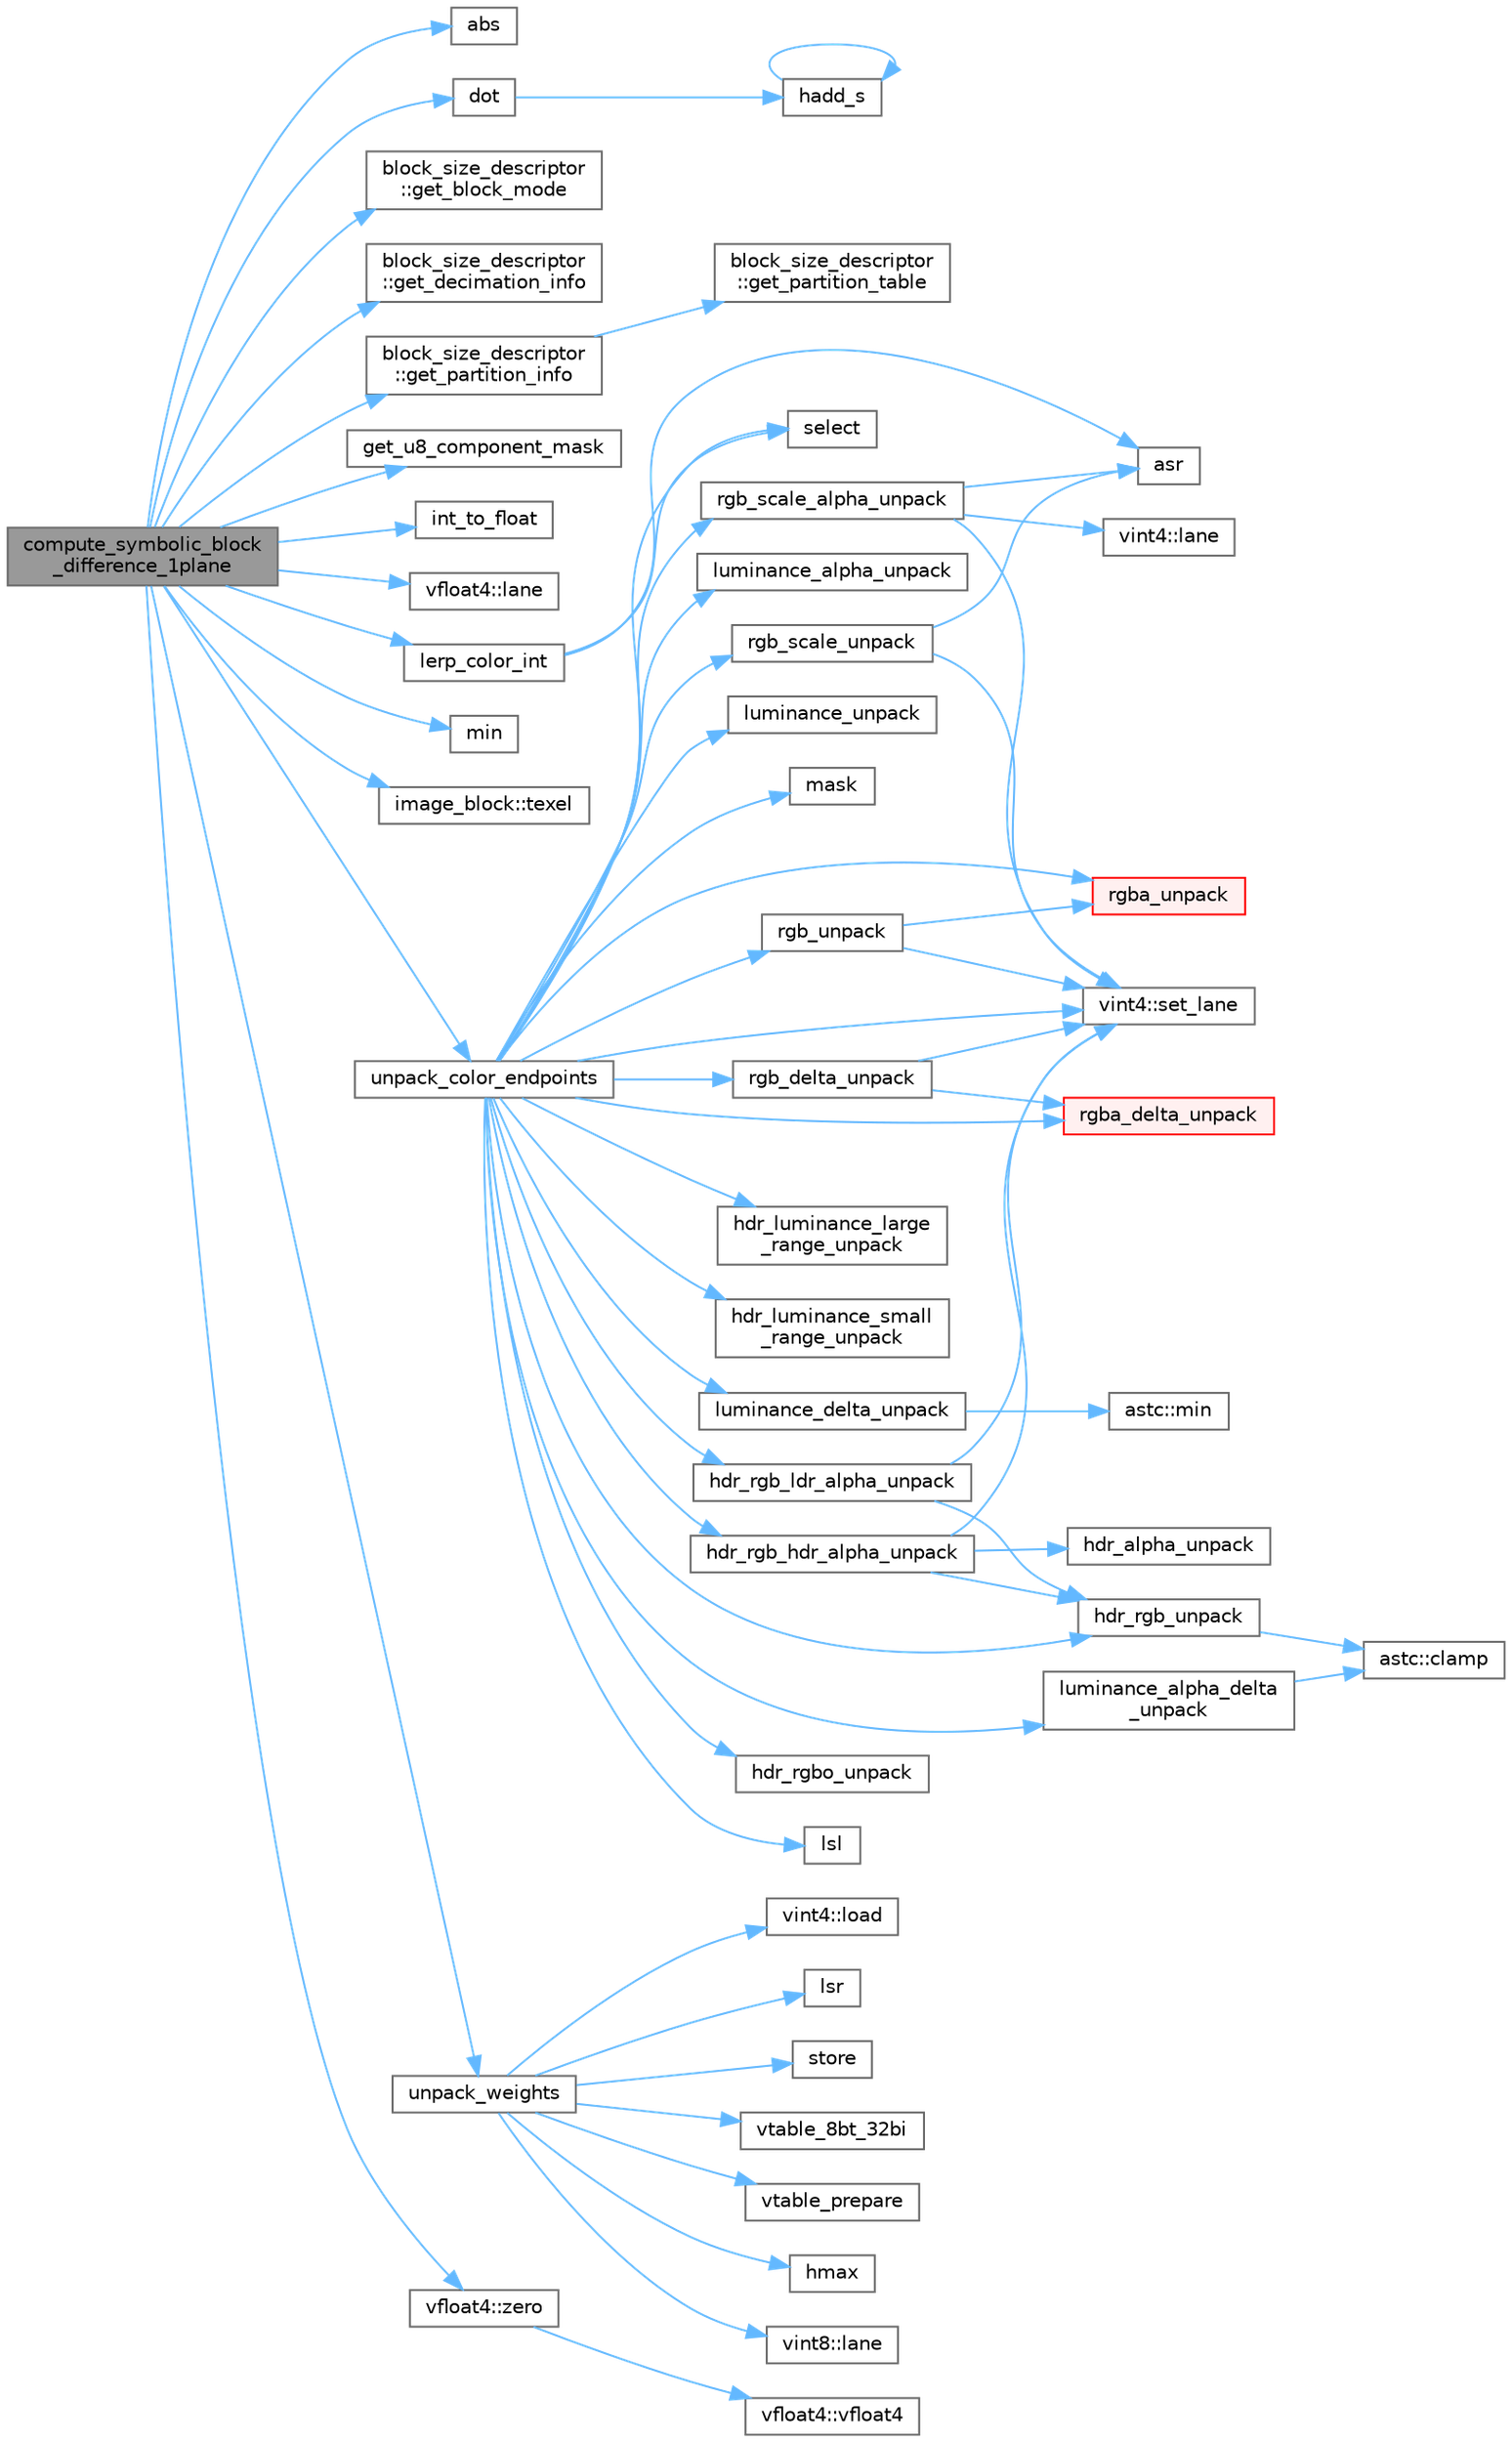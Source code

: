 digraph "compute_symbolic_block_difference_1plane"
{
 // LATEX_PDF_SIZE
  bgcolor="transparent";
  edge [fontname=Helvetica,fontsize=10,labelfontname=Helvetica,labelfontsize=10];
  node [fontname=Helvetica,fontsize=10,shape=box,height=0.2,width=0.4];
  rankdir="LR";
  Node1 [id="Node000001",label="compute_symbolic_block\l_difference_1plane",height=0.2,width=0.4,color="gray40", fillcolor="grey60", style="filled", fontcolor="black",tooltip="Compute the error between a symbolic block and the original input data."];
  Node1 -> Node2 [id="edge65_Node000001_Node000002",color="steelblue1",style="solid",tooltip=" "];
  Node2 [id="Node000002",label="abs",height=0.2,width=0.4,color="grey40", fillcolor="white", style="filled",URL="$astcenc__vecmathlib__avx2__8_8h.html#aeac50750508168aeab5115733d3ee63c",tooltip="Return the absolute value of the float vector."];
  Node1 -> Node3 [id="edge66_Node000001_Node000003",color="steelblue1",style="solid",tooltip=" "];
  Node3 [id="Node000003",label="dot",height=0.2,width=0.4,color="grey40", fillcolor="white", style="filled",URL="$astcenc__vecmathlib__common__4_8h.html#a6d7561f8f0ebee752b0e217101d9d5f3",tooltip="Return the dot product for the full 4 lanes, returning vector."];
  Node3 -> Node4 [id="edge67_Node000003_Node000004",color="steelblue1",style="solid",tooltip=" "];
  Node4 [id="Node000004",label="hadd_s",height=0.2,width=0.4,color="grey40", fillcolor="white", style="filled",URL="$astcenc__vecmathlib__avx2__8_8h.html#aacd26478e4fe1f97a5d47e8adaacc898",tooltip="Return the horizontal sum of a vector."];
  Node4 -> Node4 [id="edge68_Node000004_Node000004",color="steelblue1",style="solid",tooltip=" "];
  Node1 -> Node5 [id="edge69_Node000001_Node000005",color="steelblue1",style="solid",tooltip=" "];
  Node5 [id="Node000005",label="block_size_descriptor\l::get_block_mode",height=0.2,width=0.4,color="grey40", fillcolor="white", style="filled",URL="$structblock__size__descriptor.html#a13608eb55e48c96b6243f4830278ebf3",tooltip="Get the block mode structure for index block_mode."];
  Node1 -> Node6 [id="edge70_Node000001_Node000006",color="steelblue1",style="solid",tooltip=" "];
  Node6 [id="Node000006",label="block_size_descriptor\l::get_decimation_info",height=0.2,width=0.4,color="grey40", fillcolor="white", style="filled",URL="$structblock__size__descriptor.html#a688445f2f90b13188372d812baf8e02d",tooltip="Get the decimation info structure for index decimation_mode."];
  Node1 -> Node7 [id="edge71_Node000001_Node000007",color="steelblue1",style="solid",tooltip=" "];
  Node7 [id="Node000007",label="block_size_descriptor\l::get_partition_info",height=0.2,width=0.4,color="grey40", fillcolor="white", style="filled",URL="$structblock__size__descriptor.html#aa9dfc7b23c8b5e6c71e956e2e39fff74",tooltip="Get the partition info structure for a given partition count and seed."];
  Node7 -> Node8 [id="edge72_Node000007_Node000008",color="steelblue1",style="solid",tooltip=" "];
  Node8 [id="Node000008",label="block_size_descriptor\l::get_partition_table",height=0.2,width=0.4,color="grey40", fillcolor="white", style="filled",URL="$structblock__size__descriptor.html#a6d0c429d925ab011c22ab28b5807c368",tooltip="Get the partition info table for a given partition count."];
  Node1 -> Node9 [id="edge73_Node000001_Node000009",color="steelblue1",style="solid",tooltip=" "];
  Node9 [id="Node000009",label="get_u8_component_mask",height=0.2,width=0.4,color="grey40", fillcolor="white", style="filled",URL="$astcenc__internal_8h.html#ae5b8f23d2bc3cab55806e21c091b1381",tooltip="Get a vector mask indicating lanes decompressing into a UNORM8 value."];
  Node1 -> Node10 [id="edge74_Node000001_Node000010",color="steelblue1",style="solid",tooltip=" "];
  Node10 [id="Node000010",label="int_to_float",height=0.2,width=0.4,color="grey40", fillcolor="white", style="filled",URL="$astcenc__vecmathlib__avx2__8_8h.html#a3a2ce0fb403294db7fe126a6b3e87ab7",tooltip="Return a float value for an integer vector."];
  Node1 -> Node11 [id="edge75_Node000001_Node000011",color="steelblue1",style="solid",tooltip=" "];
  Node11 [id="Node000011",label="vfloat4::lane",height=0.2,width=0.4,color="grey40", fillcolor="white", style="filled",URL="$structvfloat4.html#a04462a7815432c6bc3ce1b5e5d11e4fc",tooltip="Get the scalar value of a single lane."];
  Node1 -> Node12 [id="edge76_Node000001_Node000012",color="steelblue1",style="solid",tooltip=" "];
  Node12 [id="Node000012",label="lerp_color_int",height=0.2,width=0.4,color="grey40", fillcolor="white", style="filled",URL="$astcenc__decompress__symbolic_8cpp.html#ae5360e637f5ba7f34bc952c0112f4e8e",tooltip="Functions to decompress a symbolic block."];
  Node12 -> Node13 [id="edge77_Node000012_Node000013",color="steelblue1",style="solid",tooltip=" "];
  Node13 [id="Node000013",label="asr",height=0.2,width=0.4,color="grey40", fillcolor="white", style="filled",URL="$astcenc__vecmathlib__avx2__8_8h.html#aff39374b256d568d084ba4fd2fed7819",tooltip="Arithmetic shift right."];
  Node12 -> Node14 [id="edge78_Node000012_Node000014",color="steelblue1",style="solid",tooltip=" "];
  Node14 [id="Node000014",label="select",height=0.2,width=0.4,color="grey40", fillcolor="white", style="filled",URL="$astcenc__vecmathlib__avx2__8_8h.html#a844ab5b69b84569f033be33bf5fb9fbc",tooltip="Return lanes from b if cond is set, else a."];
  Node1 -> Node15 [id="edge79_Node000001_Node000015",color="steelblue1",style="solid",tooltip=" "];
  Node15 [id="Node000015",label="min",height=0.2,width=0.4,color="grey40", fillcolor="white", style="filled",URL="$astcenc__vecmathlib__avx2__8_8h.html#a165b3db4e7ced1551e1880a01a01150b",tooltip="Return the min vector of two vectors."];
  Node1 -> Node16 [id="edge80_Node000001_Node000016",color="steelblue1",style="solid",tooltip=" "];
  Node16 [id="Node000016",label="image_block::texel",height=0.2,width=0.4,color="grey40", fillcolor="white", style="filled",URL="$structimage__block.html#af99de7d75e1e380b31d70d131509caa9",tooltip="Get an RGBA texel value from the data."];
  Node1 -> Node17 [id="edge81_Node000001_Node000017",color="steelblue1",style="solid",tooltip=" "];
  Node17 [id="Node000017",label="unpack_color_endpoints",height=0.2,width=0.4,color="grey40", fillcolor="white", style="filled",URL="$astcenc__color__unquantize_8cpp.html#ab9b659180fb522b05391892336dbc095",tooltip="Unpack a single pair of encoded endpoints."];
  Node17 -> Node18 [id="edge82_Node000017_Node000018",color="steelblue1",style="solid",tooltip=" "];
  Node18 [id="Node000018",label="hdr_luminance_large\l_range_unpack",height=0.2,width=0.4,color="grey40", fillcolor="white", style="filled",URL="$astcenc__color__unquantize_8cpp.html#aa2c0643330441f9232c720d4acd01552",tooltip="Unpack an HDR L (large range) direct encoding."];
  Node17 -> Node19 [id="edge83_Node000017_Node000019",color="steelblue1",style="solid",tooltip=" "];
  Node19 [id="Node000019",label="hdr_luminance_small\l_range_unpack",height=0.2,width=0.4,color="grey40", fillcolor="white", style="filled",URL="$astcenc__color__unquantize_8cpp.html#ac9b70bb1bd214dee745ded9bcb04742e",tooltip="Unpack an HDR L (small range) direct encoding."];
  Node17 -> Node20 [id="edge84_Node000017_Node000020",color="steelblue1",style="solid",tooltip=" "];
  Node20 [id="Node000020",label="hdr_rgb_hdr_alpha_unpack",height=0.2,width=0.4,color="grey40", fillcolor="white", style="filled",URL="$astcenc__color__unquantize_8cpp.html#aded0cdfa2613a96d69299785784bfa7e",tooltip="Unpack an HDR RGBA direct encoding."];
  Node20 -> Node21 [id="edge85_Node000020_Node000021",color="steelblue1",style="solid",tooltip=" "];
  Node21 [id="Node000021",label="hdr_alpha_unpack",height=0.2,width=0.4,color="grey40", fillcolor="white", style="filled",URL="$astcenc__color__unquantize_8cpp.html#af3675c2edfd62b1bb94f7977eb981191",tooltip="Unpack an HDR A direct encoding."];
  Node20 -> Node22 [id="edge86_Node000020_Node000022",color="steelblue1",style="solid",tooltip=" "];
  Node22 [id="Node000022",label="hdr_rgb_unpack",height=0.2,width=0.4,color="grey40", fillcolor="white", style="filled",URL="$astcenc__color__unquantize_8cpp.html#ade2461b695d17d056a56c091736a9cc9",tooltip="Unpack an HDR RGB direct encoding."];
  Node22 -> Node23 [id="edge87_Node000022_Node000023",color="steelblue1",style="solid",tooltip=" "];
  Node23 [id="Node000023",label="astc::clamp",height=0.2,width=0.4,color="grey40", fillcolor="white", style="filled",URL="$namespaceastc.html#a8f8b2ad23b04a389f6785bc80b61349b",tooltip="Clamp a value value between mn and mx."];
  Node20 -> Node24 [id="edge88_Node000020_Node000024",color="steelblue1",style="solid",tooltip=" "];
  Node24 [id="Node000024",label="vint4::set_lane",height=0.2,width=0.4,color="grey40", fillcolor="white", style="filled",URL="$structvint4.html#a1e438bb142ad09e372b0834acd0c0b68",tooltip="Set the scalar value of a single lane."];
  Node17 -> Node25 [id="edge89_Node000017_Node000025",color="steelblue1",style="solid",tooltip=" "];
  Node25 [id="Node000025",label="hdr_rgb_ldr_alpha_unpack",height=0.2,width=0.4,color="grey40", fillcolor="white", style="filled",URL="$astcenc__color__unquantize_8cpp.html#aa7a2e2f7b578cb97b5ade543c8db2614",tooltip="Unpack an HDR RGB + LDR A direct encoding."];
  Node25 -> Node22 [id="edge90_Node000025_Node000022",color="steelblue1",style="solid",tooltip=" "];
  Node25 -> Node24 [id="edge91_Node000025_Node000024",color="steelblue1",style="solid",tooltip=" "];
  Node17 -> Node22 [id="edge92_Node000017_Node000022",color="steelblue1",style="solid",tooltip=" "];
  Node17 -> Node26 [id="edge93_Node000017_Node000026",color="steelblue1",style="solid",tooltip=" "];
  Node26 [id="Node000026",label="hdr_rgbo_unpack",height=0.2,width=0.4,color="grey40", fillcolor="white", style="filled",URL="$astcenc__color__unquantize_8cpp.html#ab52d36b55d82a9b3a149429ed6d5332c",tooltip="Unpack an HDR RGB + offset encoding."];
  Node17 -> Node27 [id="edge94_Node000017_Node000027",color="steelblue1",style="solid",tooltip=" "];
  Node27 [id="Node000027",label="lsl",height=0.2,width=0.4,color="grey40", fillcolor="white", style="filled",URL="$astcenc__vecmathlib__avx2__8_8h.html#a86240f0fb5745ded88afe10d524c960f",tooltip="Logical shift left."];
  Node17 -> Node28 [id="edge95_Node000017_Node000028",color="steelblue1",style="solid",tooltip=" "];
  Node28 [id="Node000028",label="luminance_alpha_delta\l_unpack",height=0.2,width=0.4,color="grey40", fillcolor="white", style="filled",URL="$astcenc__color__unquantize_8cpp.html#a3b8032ce212a167d91be041c0226cb3a",tooltip="Unpack an LDR LA color that uses delta encoding."];
  Node28 -> Node23 [id="edge96_Node000028_Node000023",color="steelblue1",style="solid",tooltip=" "];
  Node17 -> Node29 [id="edge97_Node000017_Node000029",color="steelblue1",style="solid",tooltip=" "];
  Node29 [id="Node000029",label="luminance_alpha_unpack",height=0.2,width=0.4,color="grey40", fillcolor="white", style="filled",URL="$astcenc__color__unquantize_8cpp.html#a7de49dc5d2c25680d4beeaf389c7ee05",tooltip="Unpack an LDR LA color that uses direct encoding."];
  Node17 -> Node30 [id="edge98_Node000017_Node000030",color="steelblue1",style="solid",tooltip=" "];
  Node30 [id="Node000030",label="luminance_delta_unpack",height=0.2,width=0.4,color="grey40", fillcolor="white", style="filled",URL="$astcenc__color__unquantize_8cpp.html#aef3d7e05db47fe6589797a1abde0ece1",tooltip="Unpack an LDR L color that uses delta encoding."];
  Node30 -> Node31 [id="edge99_Node000030_Node000031",color="steelblue1",style="solid",tooltip=" "];
  Node31 [id="Node000031",label="astc::min",height=0.2,width=0.4,color="grey40", fillcolor="white", style="filled",URL="$namespaceastc.html#af78c0d31374aa9923633a3a2abf8d738",tooltip="Return the minimum of two values."];
  Node17 -> Node32 [id="edge100_Node000017_Node000032",color="steelblue1",style="solid",tooltip=" "];
  Node32 [id="Node000032",label="luminance_unpack",height=0.2,width=0.4,color="grey40", fillcolor="white", style="filled",URL="$astcenc__color__unquantize_8cpp.html#a4b46bc42a37e5286f564c7bcdf1d26a7",tooltip="Unpack an LDR L color that uses direct encoding."];
  Node17 -> Node33 [id="edge101_Node000017_Node000033",color="steelblue1",style="solid",tooltip=" "];
  Node33 [id="Node000033",label="mask",height=0.2,width=0.4,color="grey40", fillcolor="white", style="filled",URL="$astcenc__vecmathlib__avx2__8_8h.html#ad922a3ed6098767968916265154b6f82",tooltip="Return a 8-bit mask code indicating mask status."];
  Node17 -> Node34 [id="edge102_Node000017_Node000034",color="steelblue1",style="solid",tooltip=" "];
  Node34 [id="Node000034",label="rgb_delta_unpack",height=0.2,width=0.4,color="grey40", fillcolor="white", style="filled",URL="$astcenc__color__unquantize_8cpp.html#a09b179400bc4fa4d90e9b093380e5541",tooltip="Unpack an LDR RGB color that uses delta encoding."];
  Node34 -> Node35 [id="edge103_Node000034_Node000035",color="steelblue1",style="solid",tooltip=" "];
  Node35 [id="Node000035",label="rgba_delta_unpack",height=0.2,width=0.4,color="red", fillcolor="#FFF0F0", style="filled",URL="$astcenc__color__unquantize_8cpp.html#abb9e5b31fe822e7e3ab0757f1989a321",tooltip="Unpack an LDR RGBA color that uses delta encoding."];
  Node34 -> Node24 [id="edge104_Node000034_Node000024",color="steelblue1",style="solid",tooltip=" "];
  Node17 -> Node45 [id="edge105_Node000017_Node000045",color="steelblue1",style="solid",tooltip=" "];
  Node45 [id="Node000045",label="rgb_scale_alpha_unpack",height=0.2,width=0.4,color="grey40", fillcolor="white", style="filled",URL="$astcenc__color__unquantize_8cpp.html#aab96eda6a634d4d49db5d672ec7b4521",tooltip="Unpack an LDR RGBA color that uses scaled encoding."];
  Node45 -> Node13 [id="edge106_Node000045_Node000013",color="steelblue1",style="solid",tooltip=" "];
  Node45 -> Node43 [id="edge107_Node000045_Node000043",color="steelblue1",style="solid",tooltip=" "];
  Node43 [id="Node000043",label="vint4::lane",height=0.2,width=0.4,color="grey40", fillcolor="white", style="filled",URL="$structvint4.html#a01e3f7debf73dc6c757fa36d585c9d17",tooltip="Get the scalar from a single lane."];
  Node45 -> Node24 [id="edge108_Node000045_Node000024",color="steelblue1",style="solid",tooltip=" "];
  Node17 -> Node46 [id="edge109_Node000017_Node000046",color="steelblue1",style="solid",tooltip=" "];
  Node46 [id="Node000046",label="rgb_scale_unpack",height=0.2,width=0.4,color="grey40", fillcolor="white", style="filled",URL="$astcenc__color__unquantize_8cpp.html#af892d5217804e7cd7087fb7791c86c53",tooltip="Unpack an LDR RGB color that uses scaled encoding."];
  Node46 -> Node13 [id="edge110_Node000046_Node000013",color="steelblue1",style="solid",tooltip=" "];
  Node46 -> Node24 [id="edge111_Node000046_Node000024",color="steelblue1",style="solid",tooltip=" "];
  Node17 -> Node47 [id="edge112_Node000017_Node000047",color="steelblue1",style="solid",tooltip=" "];
  Node47 [id="Node000047",label="rgb_unpack",height=0.2,width=0.4,color="grey40", fillcolor="white", style="filled",URL="$astcenc__color__unquantize_8cpp.html#ae84a3a83b3f1dbe4288ee4054ded6419",tooltip="Unpack an LDR RGB color that uses direct encoding."];
  Node47 -> Node48 [id="edge113_Node000047_Node000048",color="steelblue1",style="solid",tooltip=" "];
  Node48 [id="Node000048",label="rgba_unpack",height=0.2,width=0.4,color="red", fillcolor="#FFF0F0", style="filled",URL="$astcenc__color__unquantize_8cpp.html#aa8f902332b94b93405c7496b1b3838ba",tooltip="Unpack an LDR RGBA color that uses direct encoding."];
  Node47 -> Node24 [id="edge114_Node000047_Node000024",color="steelblue1",style="solid",tooltip=" "];
  Node17 -> Node35 [id="edge115_Node000017_Node000035",color="steelblue1",style="solid",tooltip=" "];
  Node17 -> Node48 [id="edge116_Node000017_Node000048",color="steelblue1",style="solid",tooltip=" "];
  Node17 -> Node14 [id="edge117_Node000017_Node000014",color="steelblue1",style="solid",tooltip=" "];
  Node17 -> Node24 [id="edge118_Node000017_Node000024",color="steelblue1",style="solid",tooltip=" "];
  Node1 -> Node49 [id="edge119_Node000001_Node000049",color="steelblue1",style="solid",tooltip=" "];
  Node49 [id="Node000049",label="unpack_weights",height=0.2,width=0.4,color="grey40", fillcolor="white", style="filled",URL="$astcenc__decompress__symbolic_8cpp.html#aec197676ba4b10bf63a6523a775530d8",tooltip="Unpack a set of quantized and decimated weights."];
  Node49 -> Node50 [id="edge120_Node000049_Node000050",color="steelblue1",style="solid",tooltip=" "];
  Node50 [id="Node000050",label="hmax",height=0.2,width=0.4,color="grey40", fillcolor="white", style="filled",URL="$astcenc__vecmathlib__avx2__8_8h.html#a516a2f0d872381b8c7c047845a90c9a3",tooltip="Return the horizontal maximum of a vector."];
  Node49 -> Node51 [id="edge121_Node000049_Node000051",color="steelblue1",style="solid",tooltip=" "];
  Node51 [id="Node000051",label="vint8::lane",height=0.2,width=0.4,color="grey40", fillcolor="white", style="filled",URL="$structvint8.html#a2e1f0c785f4899e1b7912f2580b9f77c",tooltip="Get the scalar from a single lane."];
  Node49 -> Node52 [id="edge122_Node000049_Node000052",color="steelblue1",style="solid",tooltip=" "];
  Node52 [id="Node000052",label="vint4::load",height=0.2,width=0.4,color="grey40", fillcolor="white", style="filled",URL="$structvint4.html#ab899bfb3323ffa799403172941113a7e",tooltip="Factory that returns a vector loaded from unaligned memory."];
  Node49 -> Node37 [id="edge123_Node000049_Node000037",color="steelblue1",style="solid",tooltip=" "];
  Node37 [id="Node000037",label="lsr",height=0.2,width=0.4,color="grey40", fillcolor="white", style="filled",URL="$astcenc__vecmathlib__avx2__8_8h.html#a0a3a7d755cec1c73d0ce9c50b33bc207",tooltip="Logical shift right."];
  Node49 -> Node53 [id="edge124_Node000049_Node000053",color="steelblue1",style="solid",tooltip=" "];
  Node53 [id="Node000053",label="store",height=0.2,width=0.4,color="grey40", fillcolor="white", style="filled",URL="$astcenc__vecmathlib__avx2__8_8h.html#a61add2970baac5cf6b04177472ae1ed1",tooltip="Store a vector to an unaligned memory address."];
  Node49 -> Node54 [id="edge125_Node000049_Node000054",color="steelblue1",style="solid",tooltip=" "];
  Node54 [id="Node000054",label="vtable_8bt_32bi",height=0.2,width=0.4,color="grey40", fillcolor="white", style="filled",URL="$astcenc__vecmathlib__avx2__8_8h.html#a2778951898aea88de4dd7881e7cd817b",tooltip="Perform an 8-bit 16-entry table lookup, with 32-bit indexes."];
  Node49 -> Node55 [id="edge126_Node000049_Node000055",color="steelblue1",style="solid",tooltip=" "];
  Node55 [id="Node000055",label="vtable_prepare",height=0.2,width=0.4,color="grey40", fillcolor="white", style="filled",URL="$astcenc__vecmathlib__avx2__8_8h.html#a38035a0e5616592fa235308dc60c476f",tooltip="Prepare a vtable lookup table for use with the native SIMD size."];
  Node1 -> Node56 [id="edge127_Node000001_Node000056",color="steelblue1",style="solid",tooltip=" "];
  Node56 [id="Node000056",label="vfloat4::zero",height=0.2,width=0.4,color="grey40", fillcolor="white", style="filled",URL="$structvfloat4.html#a04b5f338012dab6be0b2bd7910fcbcae",tooltip="Factory that returns a vector of zeros."];
  Node56 -> Node57 [id="edge128_Node000056_Node000057",color="steelblue1",style="solid",tooltip=" "];
  Node57 [id="Node000057",label="vfloat4::vfloat4",height=0.2,width=0.4,color="grey40", fillcolor="white", style="filled",URL="$structvfloat4.html#a9df51cb30b68d6d51ca607e64aa1ebf0",tooltip="Construct from zero-initialized value."];
}
